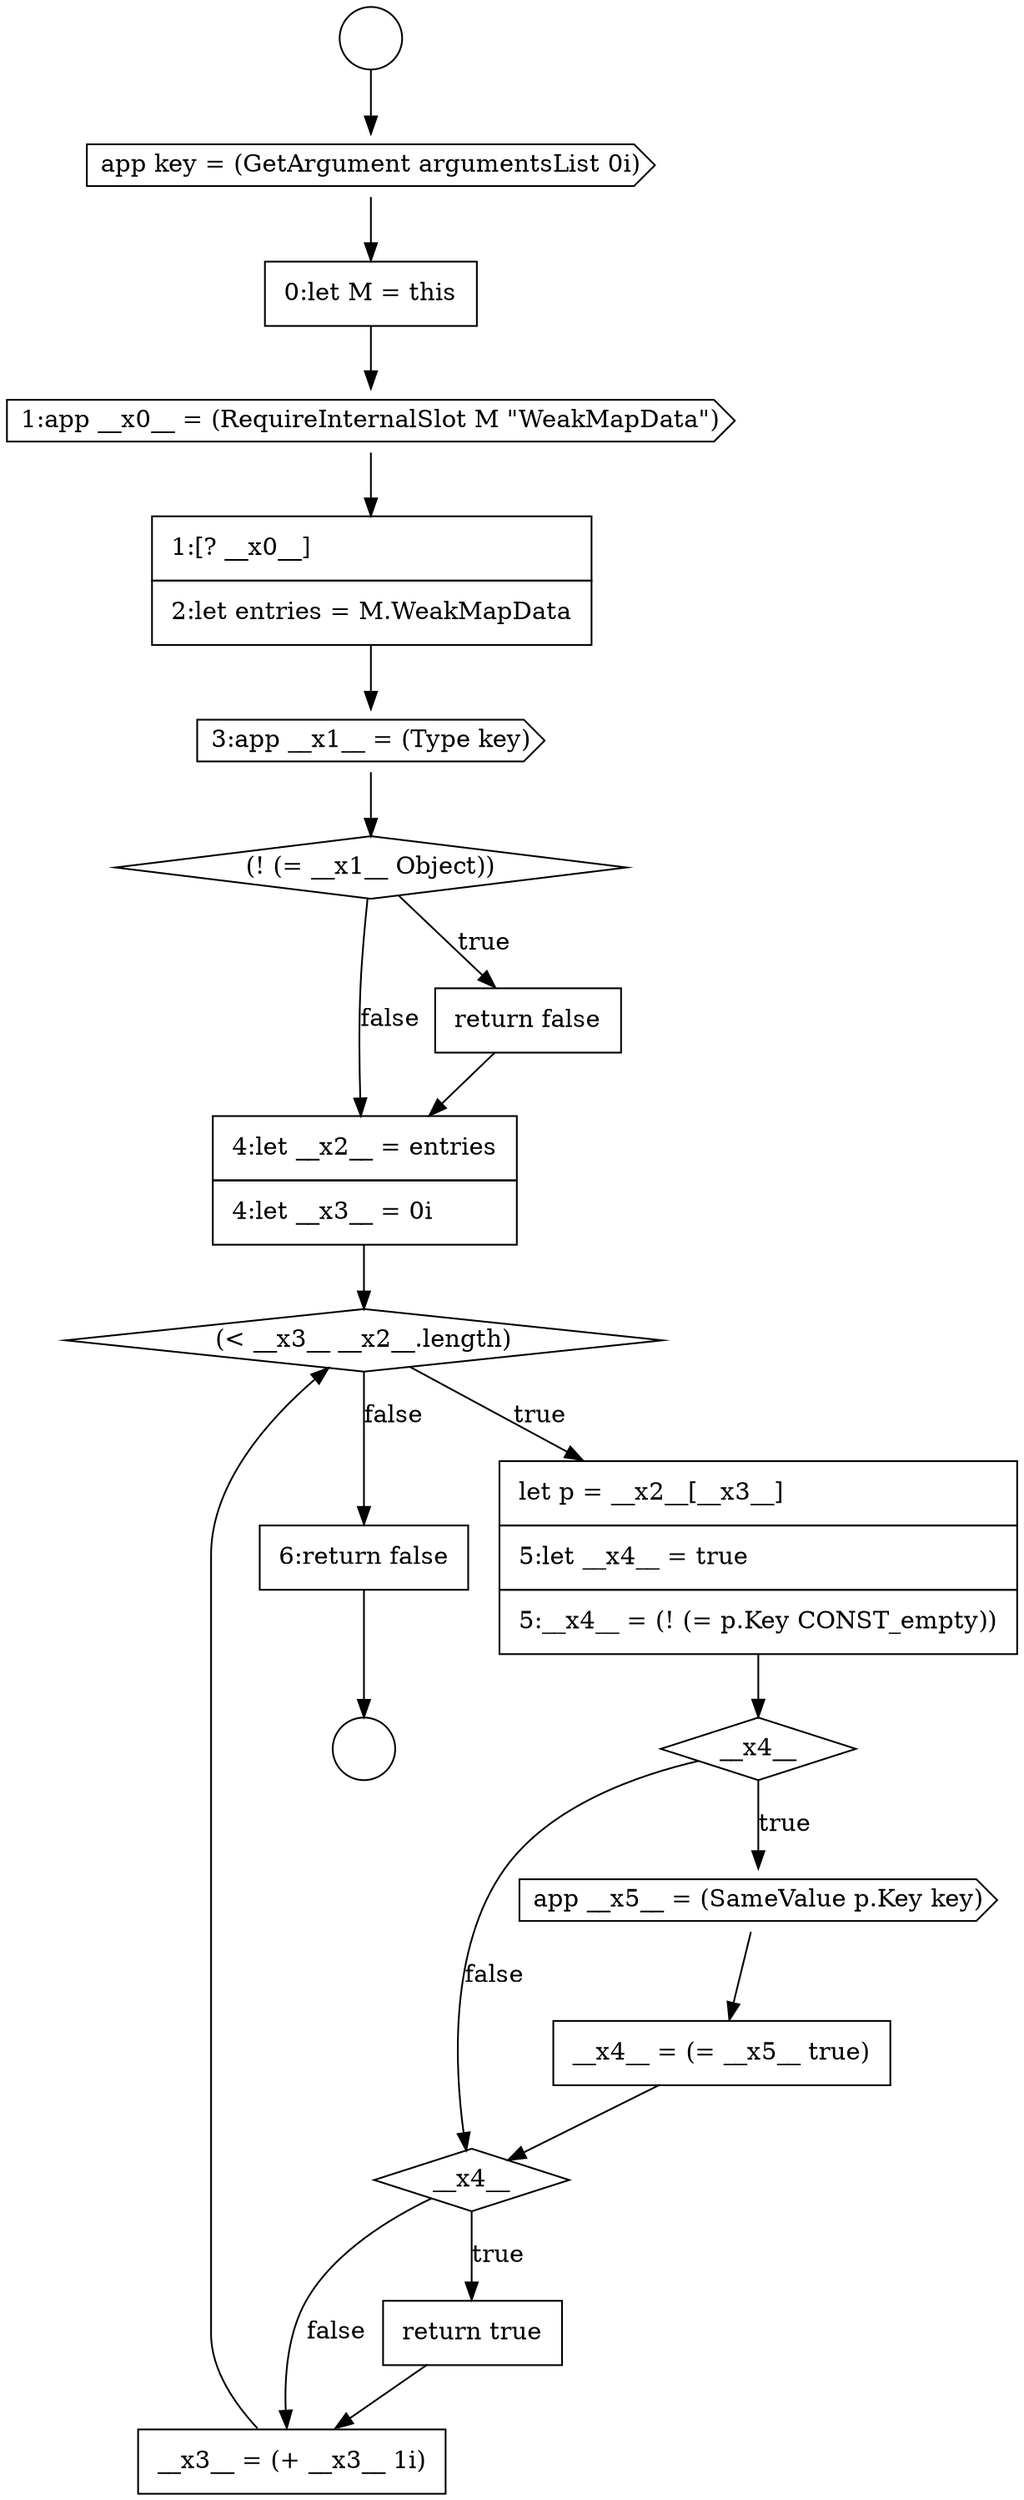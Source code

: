 digraph {
  node17143 [shape=none, margin=0, label=<<font color="black">
    <table border="0" cellborder="1" cellspacing="0" cellpadding="10">
      <tr><td align="left">0:let M = this</td></tr>
    </table>
  </font>> color="black" fillcolor="white" style=filled]
  node17158 [shape=none, margin=0, label=<<font color="black">
    <table border="0" cellborder="1" cellspacing="0" cellpadding="10">
      <tr><td align="left">6:return false</td></tr>
    </table>
  </font>> color="black" fillcolor="white" style=filled]
  node17149 [shape=none, margin=0, label=<<font color="black">
    <table border="0" cellborder="1" cellspacing="0" cellpadding="10">
      <tr><td align="left">4:let __x2__ = entries</td></tr>
      <tr><td align="left">4:let __x3__ = 0i</td></tr>
    </table>
  </font>> color="black" fillcolor="white" style=filled]
  node17154 [shape=none, margin=0, label=<<font color="black">
    <table border="0" cellborder="1" cellspacing="0" cellpadding="10">
      <tr><td align="left">__x4__ = (= __x5__ true)</td></tr>
    </table>
  </font>> color="black" fillcolor="white" style=filled]
  node17157 [shape=none, margin=0, label=<<font color="black">
    <table border="0" cellborder="1" cellspacing="0" cellpadding="10">
      <tr><td align="left">__x3__ = (+ __x3__ 1i)</td></tr>
    </table>
  </font>> color="black" fillcolor="white" style=filled]
  node17146 [shape=cds, label=<<font color="black">3:app __x1__ = (Type key)</font>> color="black" fillcolor="white" style=filled]
  node17142 [shape=cds, label=<<font color="black">app key = (GetArgument argumentsList 0i)</font>> color="black" fillcolor="white" style=filled]
  node17150 [shape=diamond, label=<<font color="black">(&lt; __x3__ __x2__.length)</font>> color="black" fillcolor="white" style=filled]
  node17141 [shape=circle label=" " color="black" fillcolor="white" style=filled]
  node17147 [shape=diamond, label=<<font color="black">(! (= __x1__ Object))</font>> color="black" fillcolor="white" style=filled]
  node17151 [shape=none, margin=0, label=<<font color="black">
    <table border="0" cellborder="1" cellspacing="0" cellpadding="10">
      <tr><td align="left">let p = __x2__[__x3__]</td></tr>
      <tr><td align="left">5:let __x4__ = true</td></tr>
      <tr><td align="left">5:__x4__ = (! (= p.Key CONST_empty))</td></tr>
    </table>
  </font>> color="black" fillcolor="white" style=filled]
  node17148 [shape=none, margin=0, label=<<font color="black">
    <table border="0" cellborder="1" cellspacing="0" cellpadding="10">
      <tr><td align="left">return false</td></tr>
    </table>
  </font>> color="black" fillcolor="white" style=filled]
  node17155 [shape=diamond, label=<<font color="black">__x4__</font>> color="black" fillcolor="white" style=filled]
  node17152 [shape=diamond, label=<<font color="black">__x4__</font>> color="black" fillcolor="white" style=filled]
  node17153 [shape=cds, label=<<font color="black">app __x5__ = (SameValue p.Key key)</font>> color="black" fillcolor="white" style=filled]
  node17140 [shape=circle label=" " color="black" fillcolor="white" style=filled]
  node17145 [shape=none, margin=0, label=<<font color="black">
    <table border="0" cellborder="1" cellspacing="0" cellpadding="10">
      <tr><td align="left">1:[? __x0__]</td></tr>
      <tr><td align="left">2:let entries = M.WeakMapData</td></tr>
    </table>
  </font>> color="black" fillcolor="white" style=filled]
  node17156 [shape=none, margin=0, label=<<font color="black">
    <table border="0" cellborder="1" cellspacing="0" cellpadding="10">
      <tr><td align="left">return true</td></tr>
    </table>
  </font>> color="black" fillcolor="white" style=filled]
  node17144 [shape=cds, label=<<font color="black">1:app __x0__ = (RequireInternalSlot M &quot;WeakMapData&quot;)</font>> color="black" fillcolor="white" style=filled]
  node17152 -> node17153 [label=<<font color="black">true</font>> color="black"]
  node17152 -> node17155 [label=<<font color="black">false</font>> color="black"]
  node17155 -> node17156 [label=<<font color="black">true</font>> color="black"]
  node17155 -> node17157 [label=<<font color="black">false</font>> color="black"]
  node17158 -> node17141 [ color="black"]
  node17156 -> node17157 [ color="black"]
  node17144 -> node17145 [ color="black"]
  node17146 -> node17147 [ color="black"]
  node17151 -> node17152 [ color="black"]
  node17150 -> node17151 [label=<<font color="black">true</font>> color="black"]
  node17150 -> node17158 [label=<<font color="black">false</font>> color="black"]
  node17148 -> node17149 [ color="black"]
  node17143 -> node17144 [ color="black"]
  node17154 -> node17155 [ color="black"]
  node17157 -> node17150 [ color="black"]
  node17140 -> node17142 [ color="black"]
  node17147 -> node17148 [label=<<font color="black">true</font>> color="black"]
  node17147 -> node17149 [label=<<font color="black">false</font>> color="black"]
  node17142 -> node17143 [ color="black"]
  node17153 -> node17154 [ color="black"]
  node17145 -> node17146 [ color="black"]
  node17149 -> node17150 [ color="black"]
}
